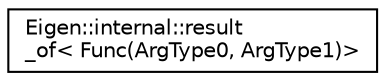 digraph "Graphical Class Hierarchy"
{
  edge [fontname="Helvetica",fontsize="10",labelfontname="Helvetica",labelfontsize="10"];
  node [fontname="Helvetica",fontsize="10",shape=record];
  rankdir="LR";
  Node1 [label="Eigen::internal::result\l_of\< Func(ArgType0, ArgType1)\>",height=0.2,width=0.4,color="black", fillcolor="white", style="filled",URL="$struct_eigen_1_1internal_1_1result__of_3_01_func_07_arg_type0_00_01_arg_type1_08_4.html"];
}
